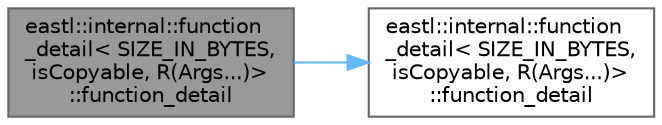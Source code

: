 digraph "eastl::internal::function_detail&lt; SIZE_IN_BYTES, isCopyable, R(Args...)&gt;::function_detail"
{
 // LATEX_PDF_SIZE
  bgcolor="transparent";
  edge [fontname=Helvetica,fontsize=10,labelfontname=Helvetica,labelfontsize=10];
  node [fontname=Helvetica,fontsize=10,shape=box,height=0.2,width=0.4];
  rankdir="LR";
  Node1 [id="Node000001",label="eastl::internal::function\l_detail\< SIZE_IN_BYTES,\l isCopyable, R(Args...)\>\l::function_detail",height=0.2,width=0.4,color="gray40", fillcolor="grey60", style="filled", fontcolor="black",tooltip=" "];
  Node1 -> Node2 [id="edge2_Node000001_Node000002",color="steelblue1",style="solid",tooltip=" "];
  Node2 [id="Node000002",label="eastl::internal::function\l_detail\< SIZE_IN_BYTES,\l isCopyable, R(Args...)\>\l::function_detail",height=0.2,width=0.4,color="grey40", fillcolor="white", style="filled",URL="$classeastl_1_1internal_1_1function__detail_3_01_s_i_z_e___i_n___b_y_t_e_s_00_01is_copyable_00_01_r_07_args_8_8_8_08_4.html#a4549586252c5ff370fece662562e7e8b",tooltip=" "];
}
